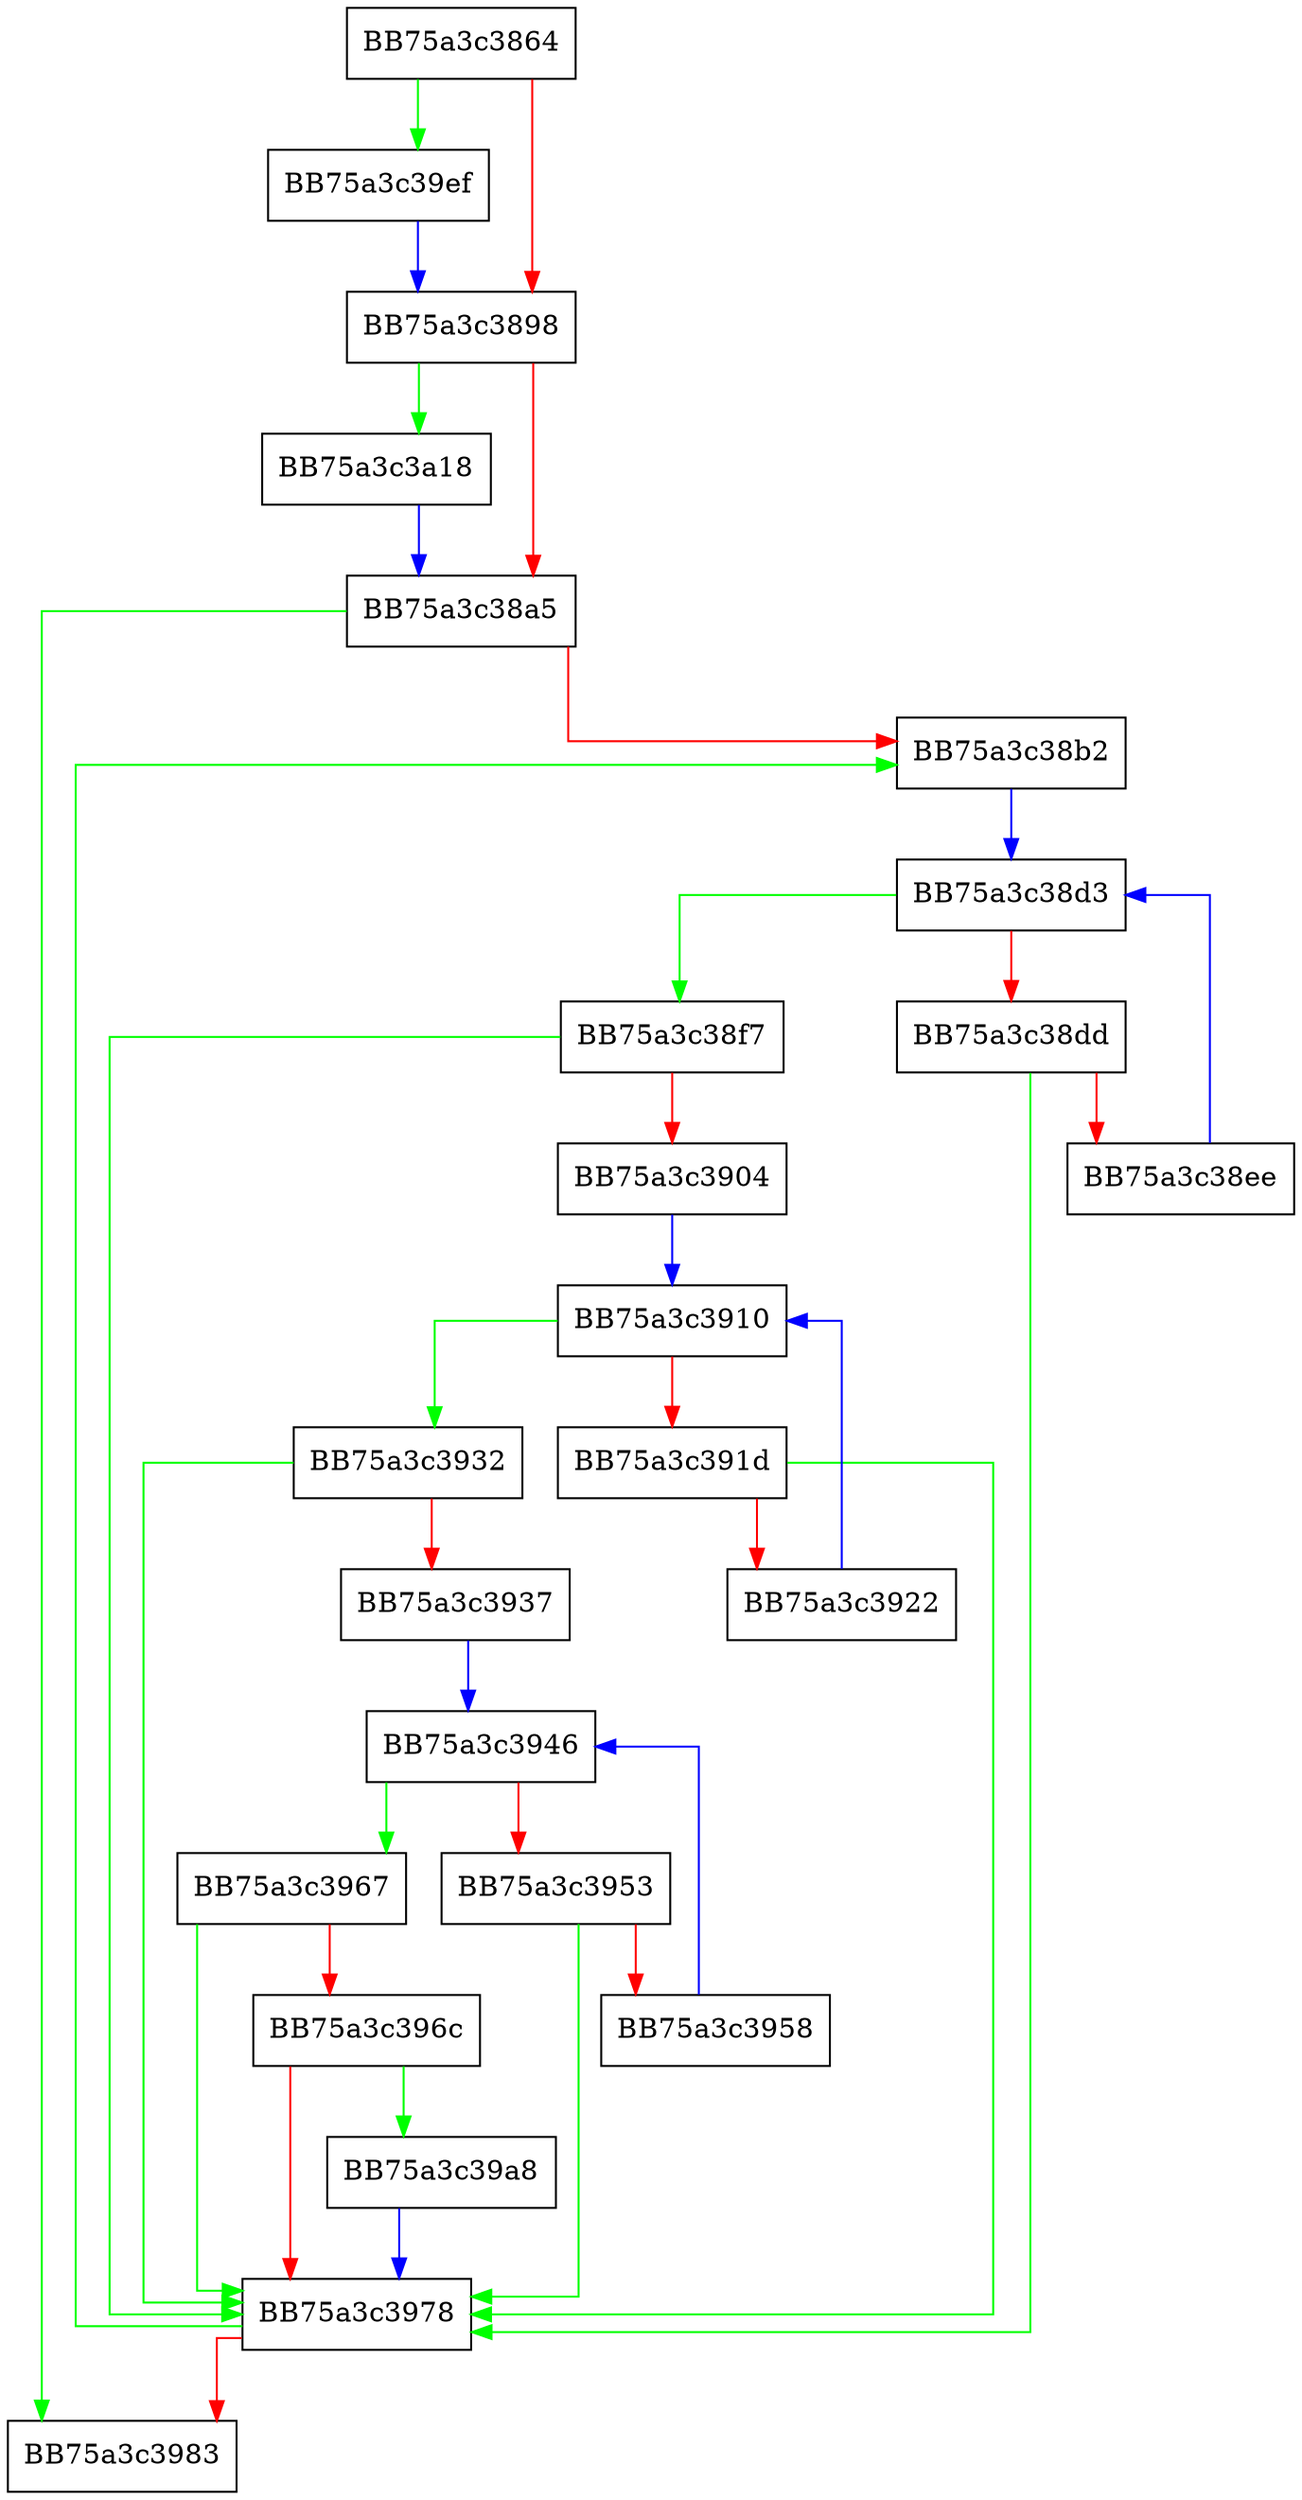 digraph EmitStartEvents {
  node [shape="box"];
  graph [splines=ortho];
  BB75a3c3864 -> BB75a3c39ef [color="green"];
  BB75a3c3864 -> BB75a3c3898 [color="red"];
  BB75a3c3898 -> BB75a3c3a18 [color="green"];
  BB75a3c3898 -> BB75a3c38a5 [color="red"];
  BB75a3c38a5 -> BB75a3c3983 [color="green"];
  BB75a3c38a5 -> BB75a3c38b2 [color="red"];
  BB75a3c38b2 -> BB75a3c38d3 [color="blue"];
  BB75a3c38d3 -> BB75a3c38f7 [color="green"];
  BB75a3c38d3 -> BB75a3c38dd [color="red"];
  BB75a3c38dd -> BB75a3c3978 [color="green"];
  BB75a3c38dd -> BB75a3c38ee [color="red"];
  BB75a3c38ee -> BB75a3c38d3 [color="blue"];
  BB75a3c38f7 -> BB75a3c3978 [color="green"];
  BB75a3c38f7 -> BB75a3c3904 [color="red"];
  BB75a3c3904 -> BB75a3c3910 [color="blue"];
  BB75a3c3910 -> BB75a3c3932 [color="green"];
  BB75a3c3910 -> BB75a3c391d [color="red"];
  BB75a3c391d -> BB75a3c3978 [color="green"];
  BB75a3c391d -> BB75a3c3922 [color="red"];
  BB75a3c3922 -> BB75a3c3910 [color="blue"];
  BB75a3c3932 -> BB75a3c3978 [color="green"];
  BB75a3c3932 -> BB75a3c3937 [color="red"];
  BB75a3c3937 -> BB75a3c3946 [color="blue"];
  BB75a3c3946 -> BB75a3c3967 [color="green"];
  BB75a3c3946 -> BB75a3c3953 [color="red"];
  BB75a3c3953 -> BB75a3c3978 [color="green"];
  BB75a3c3953 -> BB75a3c3958 [color="red"];
  BB75a3c3958 -> BB75a3c3946 [color="blue"];
  BB75a3c3967 -> BB75a3c3978 [color="green"];
  BB75a3c3967 -> BB75a3c396c [color="red"];
  BB75a3c396c -> BB75a3c39a8 [color="green"];
  BB75a3c396c -> BB75a3c3978 [color="red"];
  BB75a3c3978 -> BB75a3c38b2 [color="green"];
  BB75a3c3978 -> BB75a3c3983 [color="red"];
  BB75a3c39a8 -> BB75a3c3978 [color="blue"];
  BB75a3c39ef -> BB75a3c3898 [color="blue"];
  BB75a3c3a18 -> BB75a3c38a5 [color="blue"];
}